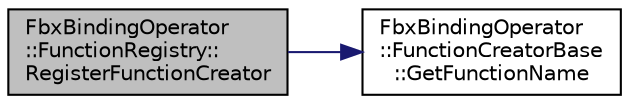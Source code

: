 digraph "FbxBindingOperator::FunctionRegistry::RegisterFunctionCreator"
{
  edge [fontname="Helvetica",fontsize="10",labelfontname="Helvetica",labelfontsize="10"];
  node [fontname="Helvetica",fontsize="10",shape=record];
  rankdir="LR";
  Node2 [label="FbxBindingOperator\l::FunctionRegistry::\lRegisterFunctionCreator",height=0.2,width=0.4,color="black", fillcolor="grey75", style="filled", fontcolor="black"];
  Node2 -> Node3 [color="midnightblue",fontsize="10",style="solid",fontname="Helvetica"];
  Node3 [label="FbxBindingOperator\l::FunctionCreatorBase\l::GetFunctionName",height=0.2,width=0.4,color="black", fillcolor="white", style="filled",URL="$class_fbx_binding_operator_1_1_function_creator_base.html#a7a5ec0f9c376ce88b12cbfe171498913"];
}
